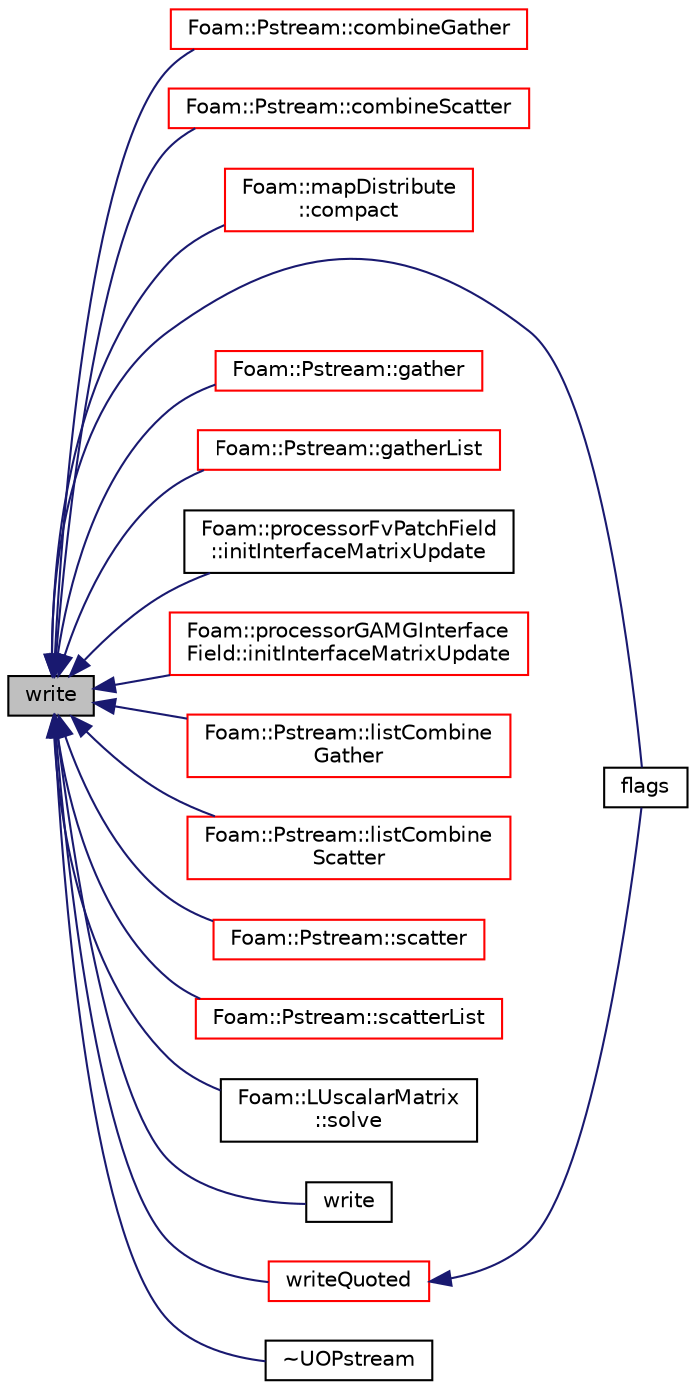 digraph "write"
{
  bgcolor="transparent";
  edge [fontname="Helvetica",fontsize="10",labelfontname="Helvetica",labelfontsize="10"];
  node [fontname="Helvetica",fontsize="10",shape=record];
  rankdir="LR";
  Node1 [label="write",height=0.2,width=0.4,color="black", fillcolor="grey75", style="filled", fontcolor="black"];
  Node1 -> Node2 [dir="back",color="midnightblue",fontsize="10",style="solid",fontname="Helvetica"];
  Node2 [label="Foam::Pstream::combineGather",height=0.2,width=0.4,color="red",URL="$a02022.html#aedeba5b3a63f833796d48d904dc39b63"];
  Node1 -> Node3 [dir="back",color="midnightblue",fontsize="10",style="solid",fontname="Helvetica"];
  Node3 [label="Foam::Pstream::combineScatter",height=0.2,width=0.4,color="red",URL="$a02022.html#a2eea2c110e936c30c8f66b7326c69be5",tooltip="Scatter data. Reverse of combineGather. "];
  Node1 -> Node4 [dir="back",color="midnightblue",fontsize="10",style="solid",fontname="Helvetica"];
  Node4 [label="Foam::mapDistribute\l::compact",height=0.2,width=0.4,color="red",URL="$a01406.html#ae425c08cfe8d1064cfa183af3b1fdfe4",tooltip="Compact maps. Gets per field a bool whether it is used (locally) "];
  Node1 -> Node5 [dir="back",color="midnightblue",fontsize="10",style="solid",fontname="Helvetica"];
  Node5 [label="flags",height=0.2,width=0.4,color="black",URL="$a02769.html#aae0c4712818b0e951b1043a1ae55f279",tooltip="Return flags of output stream. "];
  Node1 -> Node6 [dir="back",color="midnightblue",fontsize="10",style="solid",fontname="Helvetica"];
  Node6 [label="Foam::Pstream::gather",height=0.2,width=0.4,color="red",URL="$a02022.html#ac820bc187d8204d9063ce1f77dcf87da",tooltip="Gather data. Apply bop to combine Value. "];
  Node1 -> Node7 [dir="back",color="midnightblue",fontsize="10",style="solid",fontname="Helvetica"];
  Node7 [label="Foam::Pstream::gatherList",height=0.2,width=0.4,color="red",URL="$a02022.html#afbdf64fb42cd760690d51a9a321792d9",tooltip="Gather data but keep individual values separate. "];
  Node1 -> Node8 [dir="back",color="midnightblue",fontsize="10",style="solid",fontname="Helvetica"];
  Node8 [label="Foam::processorFvPatchField\l::initInterfaceMatrixUpdate",height=0.2,width=0.4,color="black",URL="$a01992.html#a421f0c89534a9702f2667a36006413f3",tooltip="Initialise neighbour matrix update. "];
  Node1 -> Node9 [dir="back",color="midnightblue",fontsize="10",style="solid",fontname="Helvetica"];
  Node9 [label="Foam::processorGAMGInterface\lField::initInterfaceMatrixUpdate",height=0.2,width=0.4,color="red",URL="$a01995.html#a4afc5b4a99526f37d221c1caad0df0b4",tooltip="Initialise neighbour matrix update. "];
  Node1 -> Node10 [dir="back",color="midnightblue",fontsize="10",style="solid",fontname="Helvetica"];
  Node10 [label="Foam::Pstream::listCombine\lGather",height=0.2,width=0.4,color="red",URL="$a02022.html#a8c0e5044dc4a942cf62b06797c3a743f"];
  Node1 -> Node11 [dir="back",color="midnightblue",fontsize="10",style="solid",fontname="Helvetica"];
  Node11 [label="Foam::Pstream::listCombine\lScatter",height=0.2,width=0.4,color="red",URL="$a02022.html#adfd4915b68ab7181dccb847976286e56",tooltip="Scatter data. Reverse of combineGather. "];
  Node1 -> Node12 [dir="back",color="midnightblue",fontsize="10",style="solid",fontname="Helvetica"];
  Node12 [label="Foam::Pstream::scatter",height=0.2,width=0.4,color="red",URL="$a02022.html#a00bc7d5a0b660cfa53523561af48def2",tooltip="Scatter data. Distribute without modification. Reverse of gather. "];
  Node1 -> Node13 [dir="back",color="midnightblue",fontsize="10",style="solid",fontname="Helvetica"];
  Node13 [label="Foam::Pstream::scatterList",height=0.2,width=0.4,color="red",URL="$a02022.html#a23c38ee54f04c9d53a327db9edbdb7f0",tooltip="Scatter data. Reverse of gatherList. "];
  Node1 -> Node14 [dir="back",color="midnightblue",fontsize="10",style="solid",fontname="Helvetica"];
  Node14 [label="Foam::LUscalarMatrix\l::solve",height=0.2,width=0.4,color="black",URL="$a01392.html#abc0f0843de18d8cdd9b9a86358957e50"];
  Node1 -> Node15 [dir="back",color="midnightblue",fontsize="10",style="solid",fontname="Helvetica"];
  Node15 [label="write",height=0.2,width=0.4,color="black",URL="$a02769.html#a52c3f56f115b2b9b1b7db001a3784003",tooltip="Write next token to stream. "];
  Node1 -> Node16 [dir="back",color="midnightblue",fontsize="10",style="solid",fontname="Helvetica"];
  Node16 [label="writeQuoted",height=0.2,width=0.4,color="red",URL="$a02769.html#a40c64d7f8975f303da0b0245c16fe906",tooltip="Write std::string surrounded by quotes. "];
  Node16 -> Node5 [dir="back",color="midnightblue",fontsize="10",style="solid",fontname="Helvetica"];
  Node1 -> Node17 [dir="back",color="midnightblue",fontsize="10",style="solid",fontname="Helvetica"];
  Node17 [label="~UOPstream",height=0.2,width=0.4,color="black",URL="$a02769.html#a31919dead8828ed3ddcf2f0c3ceeff37",tooltip="Destructor. "];
}
